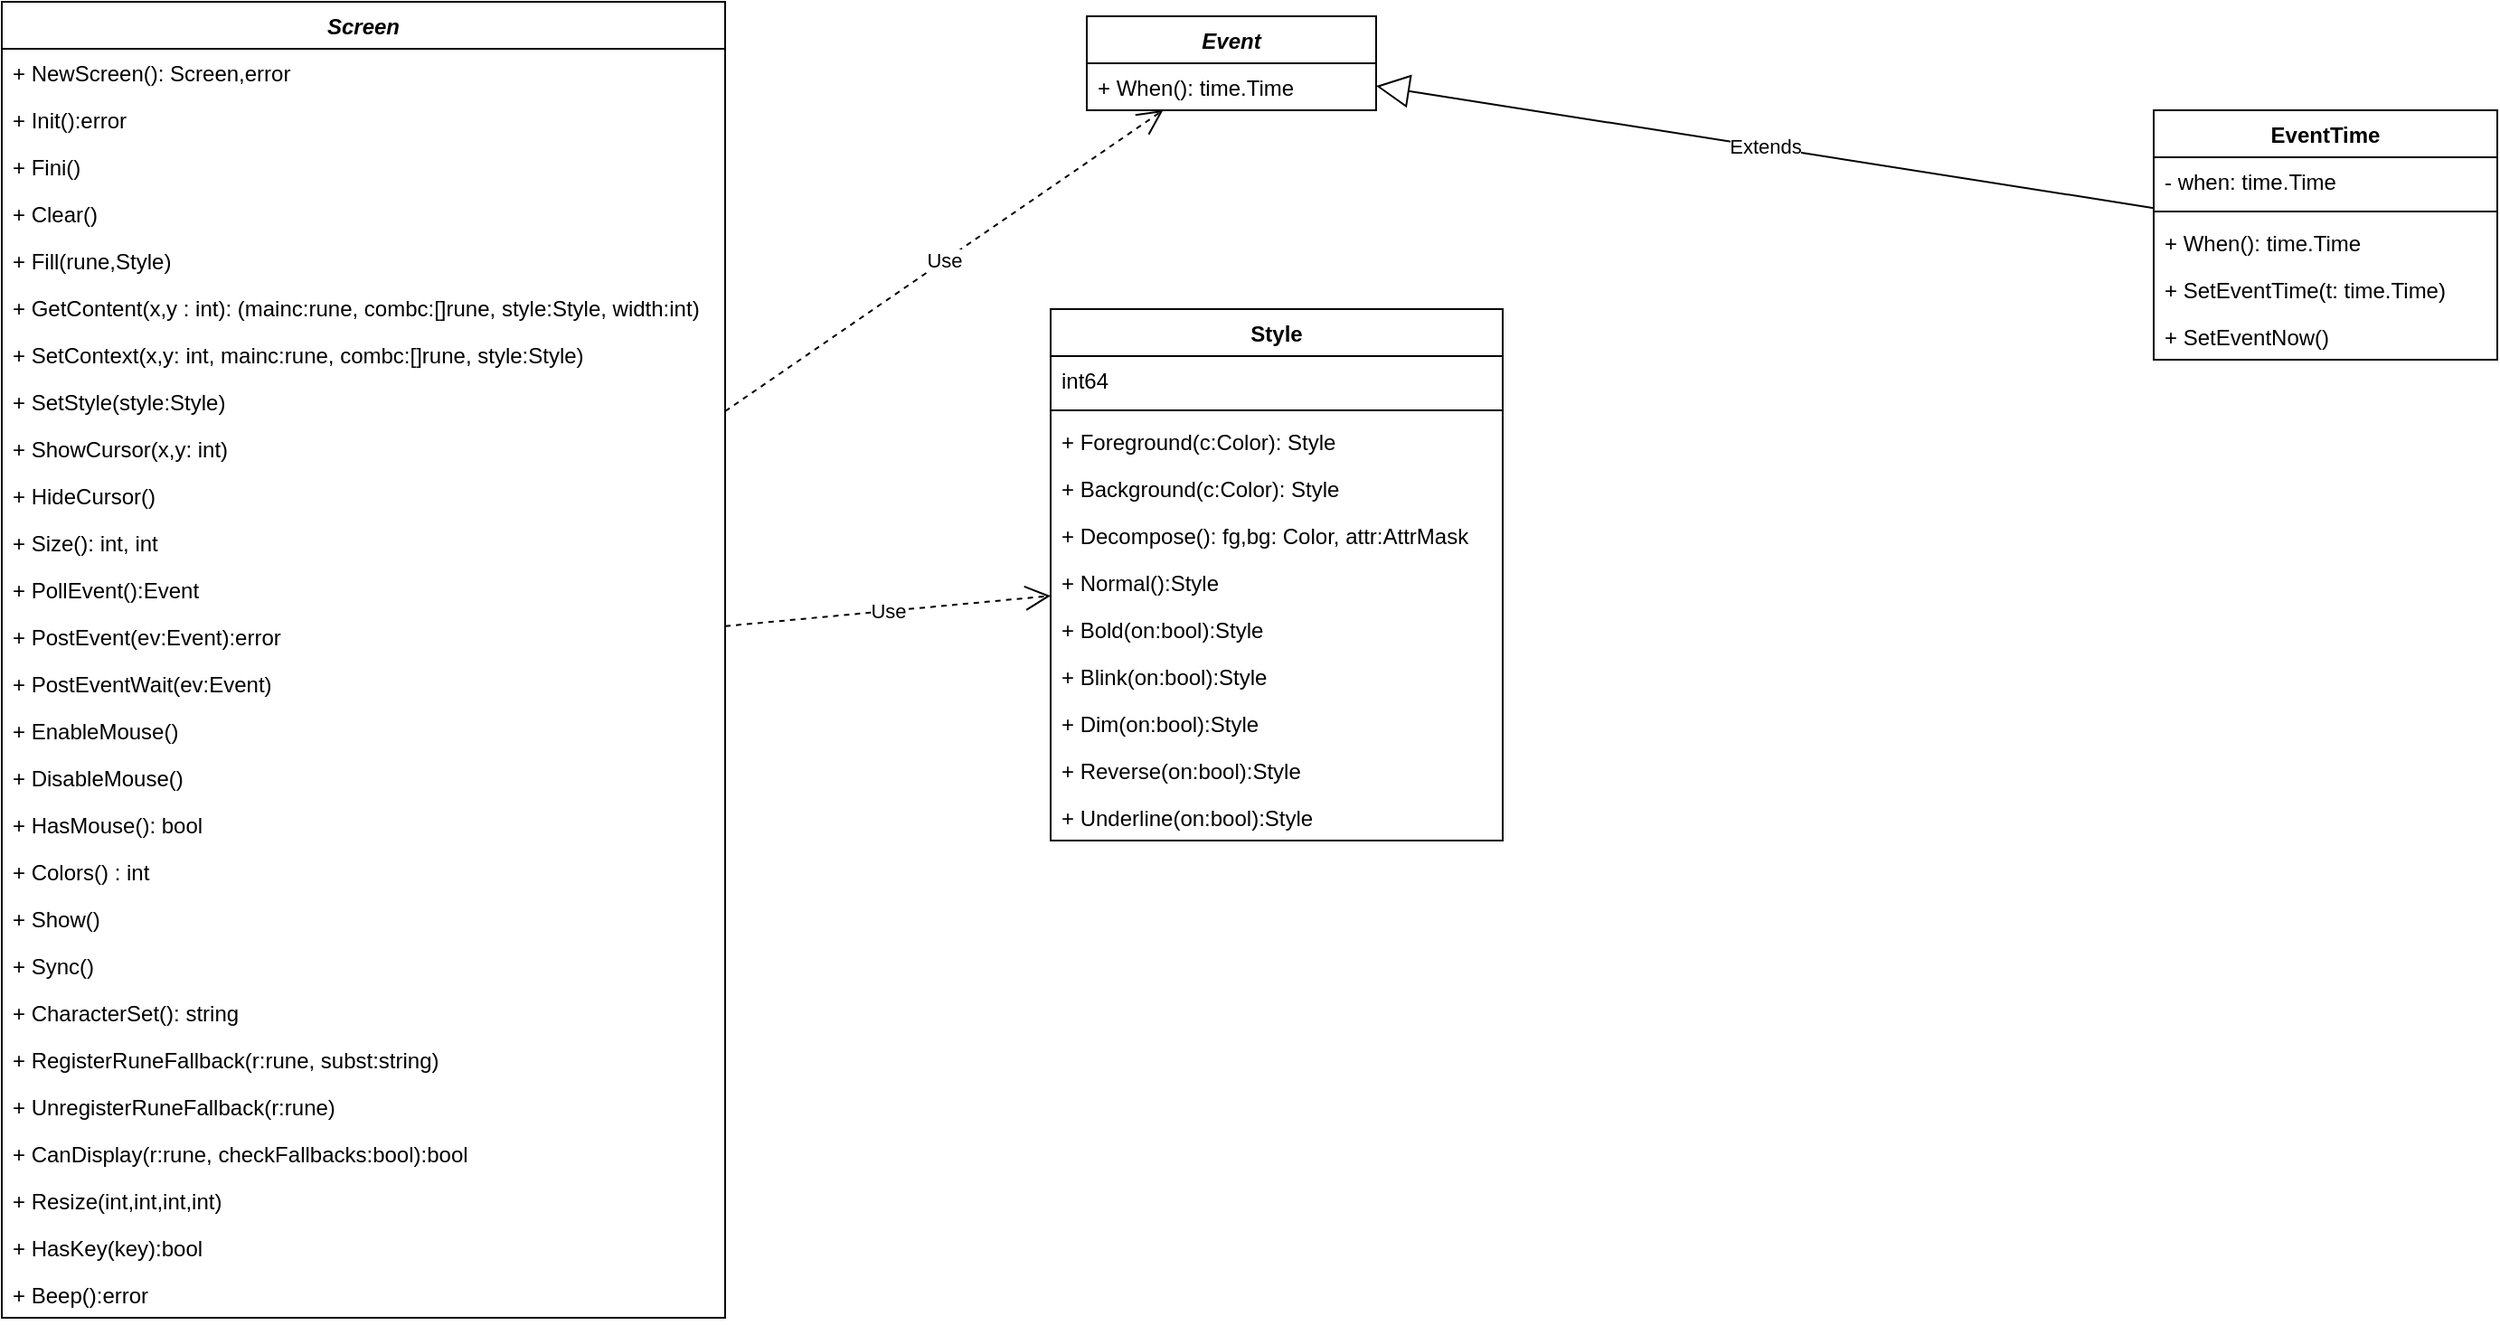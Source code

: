 <mxfile version="12.6.5" type="device"><diagram id="C5RBs43oDa-KdzZeNtuy" name="class"><mxGraphModel dx="492" dy="597" grid="1" gridSize="10" guides="1" tooltips="1" connect="1" arrows="1" fold="1" page="1" pageScale="1" pageWidth="827" pageHeight="1169" math="0" shadow="0"><root><mxCell id="WIyWlLk6GJQsqaUBKTNV-0"/><mxCell id="WIyWlLk6GJQsqaUBKTNV-1" parent="WIyWlLk6GJQsqaUBKTNV-0"/><mxCell id="Vh5zYeEqqJdyDtX7NODj-0" value="Screen" style="swimlane;fontStyle=3;align=center;verticalAlign=top;childLayout=stackLayout;horizontal=1;startSize=26;horizontalStack=0;resizeParent=1;resizeParentMax=0;resizeLast=0;collapsible=1;marginBottom=0;" vertex="1" parent="WIyWlLk6GJQsqaUBKTNV-1"><mxGeometry x="70" y="70" width="400" height="728" as="geometry"/></mxCell><mxCell id="Vh5zYeEqqJdyDtX7NODj-1" value="+ NewScreen(): Screen,error" style="text;strokeColor=none;fillColor=none;align=left;verticalAlign=top;spacingLeft=4;spacingRight=4;overflow=hidden;rotatable=0;points=[[0,0.5],[1,0.5]];portConstraint=eastwest;" vertex="1" parent="Vh5zYeEqqJdyDtX7NODj-0"><mxGeometry y="26" width="400" height="26" as="geometry"/></mxCell><mxCell id="Vh5zYeEqqJdyDtX7NODj-3" value="+ Init():error" style="text;strokeColor=none;fillColor=none;align=left;verticalAlign=top;spacingLeft=4;spacingRight=4;overflow=hidden;rotatable=0;points=[[0,0.5],[1,0.5]];portConstraint=eastwest;" vertex="1" parent="Vh5zYeEqqJdyDtX7NODj-0"><mxGeometry y="52" width="400" height="26" as="geometry"/></mxCell><mxCell id="Vh5zYeEqqJdyDtX7NODj-6" value="+ Fini()" style="text;strokeColor=none;fillColor=none;align=left;verticalAlign=top;spacingLeft=4;spacingRight=4;overflow=hidden;rotatable=0;points=[[0,0.5],[1,0.5]];portConstraint=eastwest;" vertex="1" parent="Vh5zYeEqqJdyDtX7NODj-0"><mxGeometry y="78" width="400" height="26" as="geometry"/></mxCell><mxCell id="Vh5zYeEqqJdyDtX7NODj-7" value="+ Clear()" style="text;strokeColor=none;fillColor=none;align=left;verticalAlign=top;spacingLeft=4;spacingRight=4;overflow=hidden;rotatable=0;points=[[0,0.5],[1,0.5]];portConstraint=eastwest;" vertex="1" parent="Vh5zYeEqqJdyDtX7NODj-0"><mxGeometry y="104" width="400" height="26" as="geometry"/></mxCell><mxCell id="Vh5zYeEqqJdyDtX7NODj-8" value="+ Fill(rune,Style)" style="text;strokeColor=none;fillColor=none;align=left;verticalAlign=top;spacingLeft=4;spacingRight=4;overflow=hidden;rotatable=0;points=[[0,0.5],[1,0.5]];portConstraint=eastwest;" vertex="1" parent="Vh5zYeEqqJdyDtX7NODj-0"><mxGeometry y="130" width="400" height="26" as="geometry"/></mxCell><mxCell id="Vh5zYeEqqJdyDtX7NODj-9" value="+ GetContent(x,y : int): (mainc:rune, combc:[]rune, style:Style, width:int)" style="text;strokeColor=none;fillColor=none;align=left;verticalAlign=top;spacingLeft=4;spacingRight=4;overflow=hidden;rotatable=0;points=[[0,0.5],[1,0.5]];portConstraint=eastwest;" vertex="1" parent="Vh5zYeEqqJdyDtX7NODj-0"><mxGeometry y="156" width="400" height="26" as="geometry"/></mxCell><mxCell id="Vh5zYeEqqJdyDtX7NODj-10" value="+ SetContext(x,y: int, mainc:rune, combc:[]rune, style:Style)" style="text;strokeColor=none;fillColor=none;align=left;verticalAlign=top;spacingLeft=4;spacingRight=4;overflow=hidden;rotatable=0;points=[[0,0.5],[1,0.5]];portConstraint=eastwest;" vertex="1" parent="Vh5zYeEqqJdyDtX7NODj-0"><mxGeometry y="182" width="400" height="26" as="geometry"/></mxCell><mxCell id="Vh5zYeEqqJdyDtX7NODj-19" value="+ SetStyle(style:Style)" style="text;strokeColor=none;fillColor=none;align=left;verticalAlign=top;spacingLeft=4;spacingRight=4;overflow=hidden;rotatable=0;points=[[0,0.5],[1,0.5]];portConstraint=eastwest;" vertex="1" parent="Vh5zYeEqqJdyDtX7NODj-0"><mxGeometry y="208" width="400" height="26" as="geometry"/></mxCell><mxCell id="Vh5zYeEqqJdyDtX7NODj-20" value="+ ShowCursor(x,y: int)" style="text;strokeColor=none;fillColor=none;align=left;verticalAlign=top;spacingLeft=4;spacingRight=4;overflow=hidden;rotatable=0;points=[[0,0.5],[1,0.5]];portConstraint=eastwest;" vertex="1" parent="Vh5zYeEqqJdyDtX7NODj-0"><mxGeometry y="234" width="400" height="26" as="geometry"/></mxCell><mxCell id="Vh5zYeEqqJdyDtX7NODj-21" value="+ HideCursor()" style="text;strokeColor=none;fillColor=none;align=left;verticalAlign=top;spacingLeft=4;spacingRight=4;overflow=hidden;rotatable=0;points=[[0,0.5],[1,0.5]];portConstraint=eastwest;" vertex="1" parent="Vh5zYeEqqJdyDtX7NODj-0"><mxGeometry y="260" width="400" height="26" as="geometry"/></mxCell><mxCell id="Vh5zYeEqqJdyDtX7NODj-22" value="+ Size(): int, int" style="text;strokeColor=none;fillColor=none;align=left;verticalAlign=top;spacingLeft=4;spacingRight=4;overflow=hidden;rotatable=0;points=[[0,0.5],[1,0.5]];portConstraint=eastwest;" vertex="1" parent="Vh5zYeEqqJdyDtX7NODj-0"><mxGeometry y="286" width="400" height="26" as="geometry"/></mxCell><mxCell id="Vh5zYeEqqJdyDtX7NODj-23" value="+ PollEvent():Event" style="text;strokeColor=none;fillColor=none;align=left;verticalAlign=top;spacingLeft=4;spacingRight=4;overflow=hidden;rotatable=0;points=[[0,0.5],[1,0.5]];portConstraint=eastwest;" vertex="1" parent="Vh5zYeEqqJdyDtX7NODj-0"><mxGeometry y="312" width="400" height="26" as="geometry"/></mxCell><mxCell id="Vh5zYeEqqJdyDtX7NODj-24" value="+ PostEvent(ev:Event):error" style="text;strokeColor=none;fillColor=none;align=left;verticalAlign=top;spacingLeft=4;spacingRight=4;overflow=hidden;rotatable=0;points=[[0,0.5],[1,0.5]];portConstraint=eastwest;" vertex="1" parent="Vh5zYeEqqJdyDtX7NODj-0"><mxGeometry y="338" width="400" height="26" as="geometry"/></mxCell><mxCell id="Vh5zYeEqqJdyDtX7NODj-25" value="+ PostEventWait(ev:Event)" style="text;strokeColor=none;fillColor=none;align=left;verticalAlign=top;spacingLeft=4;spacingRight=4;overflow=hidden;rotatable=0;points=[[0,0.5],[1,0.5]];portConstraint=eastwest;" vertex="1" parent="Vh5zYeEqqJdyDtX7NODj-0"><mxGeometry y="364" width="400" height="26" as="geometry"/></mxCell><mxCell id="Vh5zYeEqqJdyDtX7NODj-26" value="+ EnableMouse()" style="text;strokeColor=none;fillColor=none;align=left;verticalAlign=top;spacingLeft=4;spacingRight=4;overflow=hidden;rotatable=0;points=[[0,0.5],[1,0.5]];portConstraint=eastwest;" vertex="1" parent="Vh5zYeEqqJdyDtX7NODj-0"><mxGeometry y="390" width="400" height="26" as="geometry"/></mxCell><mxCell id="Vh5zYeEqqJdyDtX7NODj-27" value="+ DisableMouse()" style="text;strokeColor=none;fillColor=none;align=left;verticalAlign=top;spacingLeft=4;spacingRight=4;overflow=hidden;rotatable=0;points=[[0,0.5],[1,0.5]];portConstraint=eastwest;" vertex="1" parent="Vh5zYeEqqJdyDtX7NODj-0"><mxGeometry y="416" width="400" height="26" as="geometry"/></mxCell><mxCell id="Vh5zYeEqqJdyDtX7NODj-28" value="+ HasMouse(): bool" style="text;strokeColor=none;fillColor=none;align=left;verticalAlign=top;spacingLeft=4;spacingRight=4;overflow=hidden;rotatable=0;points=[[0,0.5],[1,0.5]];portConstraint=eastwest;" vertex="1" parent="Vh5zYeEqqJdyDtX7NODj-0"><mxGeometry y="442" width="400" height="26" as="geometry"/></mxCell><mxCell id="Vh5zYeEqqJdyDtX7NODj-29" value="+ Colors() : int" style="text;strokeColor=none;fillColor=none;align=left;verticalAlign=top;spacingLeft=4;spacingRight=4;overflow=hidden;rotatable=0;points=[[0,0.5],[1,0.5]];portConstraint=eastwest;" vertex="1" parent="Vh5zYeEqqJdyDtX7NODj-0"><mxGeometry y="468" width="400" height="26" as="geometry"/></mxCell><mxCell id="Vh5zYeEqqJdyDtX7NODj-30" value="+ Show()" style="text;strokeColor=none;fillColor=none;align=left;verticalAlign=top;spacingLeft=4;spacingRight=4;overflow=hidden;rotatable=0;points=[[0,0.5],[1,0.5]];portConstraint=eastwest;" vertex="1" parent="Vh5zYeEqqJdyDtX7NODj-0"><mxGeometry y="494" width="400" height="26" as="geometry"/></mxCell><mxCell id="Vh5zYeEqqJdyDtX7NODj-31" value="+ Sync()" style="text;strokeColor=none;fillColor=none;align=left;verticalAlign=top;spacingLeft=4;spacingRight=4;overflow=hidden;rotatable=0;points=[[0,0.5],[1,0.5]];portConstraint=eastwest;" vertex="1" parent="Vh5zYeEqqJdyDtX7NODj-0"><mxGeometry y="520" width="400" height="26" as="geometry"/></mxCell><mxCell id="Vh5zYeEqqJdyDtX7NODj-32" value="+ CharacterSet(): string" style="text;strokeColor=none;fillColor=none;align=left;verticalAlign=top;spacingLeft=4;spacingRight=4;overflow=hidden;rotatable=0;points=[[0,0.5],[1,0.5]];portConstraint=eastwest;" vertex="1" parent="Vh5zYeEqqJdyDtX7NODj-0"><mxGeometry y="546" width="400" height="26" as="geometry"/></mxCell><mxCell id="Vh5zYeEqqJdyDtX7NODj-33" value="+ RegisterRuneFallback(r:rune, subst:string)" style="text;strokeColor=none;fillColor=none;align=left;verticalAlign=top;spacingLeft=4;spacingRight=4;overflow=hidden;rotatable=0;points=[[0,0.5],[1,0.5]];portConstraint=eastwest;" vertex="1" parent="Vh5zYeEqqJdyDtX7NODj-0"><mxGeometry y="572" width="400" height="26" as="geometry"/></mxCell><mxCell id="Vh5zYeEqqJdyDtX7NODj-34" value="+ UnregisterRuneFallback(r:rune)" style="text;strokeColor=none;fillColor=none;align=left;verticalAlign=top;spacingLeft=4;spacingRight=4;overflow=hidden;rotatable=0;points=[[0,0.5],[1,0.5]];portConstraint=eastwest;" vertex="1" parent="Vh5zYeEqqJdyDtX7NODj-0"><mxGeometry y="598" width="400" height="26" as="geometry"/></mxCell><mxCell id="Vh5zYeEqqJdyDtX7NODj-35" value="+ CanDisplay(r:rune, checkFallbacks:bool):bool" style="text;strokeColor=none;fillColor=none;align=left;verticalAlign=top;spacingLeft=4;spacingRight=4;overflow=hidden;rotatable=0;points=[[0,0.5],[1,0.5]];portConstraint=eastwest;" vertex="1" parent="Vh5zYeEqqJdyDtX7NODj-0"><mxGeometry y="624" width="400" height="26" as="geometry"/></mxCell><mxCell id="Vh5zYeEqqJdyDtX7NODj-36" value="+ Resize(int,int,int,int)" style="text;strokeColor=none;fillColor=none;align=left;verticalAlign=top;spacingLeft=4;spacingRight=4;overflow=hidden;rotatable=0;points=[[0,0.5],[1,0.5]];portConstraint=eastwest;" vertex="1" parent="Vh5zYeEqqJdyDtX7NODj-0"><mxGeometry y="650" width="400" height="26" as="geometry"/></mxCell><mxCell id="Vh5zYeEqqJdyDtX7NODj-37" value="+ HasKey(key):bool" style="text;strokeColor=none;fillColor=none;align=left;verticalAlign=top;spacingLeft=4;spacingRight=4;overflow=hidden;rotatable=0;points=[[0,0.5],[1,0.5]];portConstraint=eastwest;" vertex="1" parent="Vh5zYeEqqJdyDtX7NODj-0"><mxGeometry y="676" width="400" height="26" as="geometry"/></mxCell><mxCell id="Vh5zYeEqqJdyDtX7NODj-38" value="+ Beep():error" style="text;strokeColor=none;fillColor=none;align=left;verticalAlign=top;spacingLeft=4;spacingRight=4;overflow=hidden;rotatable=0;points=[[0,0.5],[1,0.5]];portConstraint=eastwest;" vertex="1" parent="Vh5zYeEqqJdyDtX7NODj-0"><mxGeometry y="702" width="400" height="26" as="geometry"/></mxCell><mxCell id="Vh5zYeEqqJdyDtX7NODj-39" value="Style" style="swimlane;fontStyle=1;align=center;verticalAlign=top;childLayout=stackLayout;horizontal=1;startSize=26;horizontalStack=0;resizeParent=1;resizeParentMax=0;resizeLast=0;collapsible=1;marginBottom=0;" vertex="1" parent="WIyWlLk6GJQsqaUBKTNV-1"><mxGeometry x="650" y="240" width="250" height="294" as="geometry"/></mxCell><mxCell id="Vh5zYeEqqJdyDtX7NODj-40" value="int64" style="text;strokeColor=none;fillColor=none;align=left;verticalAlign=top;spacingLeft=4;spacingRight=4;overflow=hidden;rotatable=0;points=[[0,0.5],[1,0.5]];portConstraint=eastwest;" vertex="1" parent="Vh5zYeEqqJdyDtX7NODj-39"><mxGeometry y="26" width="250" height="26" as="geometry"/></mxCell><mxCell id="Vh5zYeEqqJdyDtX7NODj-41" value="" style="line;strokeWidth=1;fillColor=none;align=left;verticalAlign=middle;spacingTop=-1;spacingLeft=3;spacingRight=3;rotatable=0;labelPosition=right;points=[];portConstraint=eastwest;" vertex="1" parent="Vh5zYeEqqJdyDtX7NODj-39"><mxGeometry y="52" width="250" height="8" as="geometry"/></mxCell><mxCell id="Vh5zYeEqqJdyDtX7NODj-42" value="+ Foreground(c:Color): Style" style="text;strokeColor=none;fillColor=none;align=left;verticalAlign=top;spacingLeft=4;spacingRight=4;overflow=hidden;rotatable=0;points=[[0,0.5],[1,0.5]];portConstraint=eastwest;" vertex="1" parent="Vh5zYeEqqJdyDtX7NODj-39"><mxGeometry y="60" width="250" height="26" as="geometry"/></mxCell><mxCell id="Vh5zYeEqqJdyDtX7NODj-43" value="+ Background(c:Color): Style" style="text;strokeColor=none;fillColor=none;align=left;verticalAlign=top;spacingLeft=4;spacingRight=4;overflow=hidden;rotatable=0;points=[[0,0.5],[1,0.5]];portConstraint=eastwest;" vertex="1" parent="Vh5zYeEqqJdyDtX7NODj-39"><mxGeometry y="86" width="250" height="26" as="geometry"/></mxCell><mxCell id="Vh5zYeEqqJdyDtX7NODj-44" value="+ Decompose(): fg,bg: Color, attr:AttrMask" style="text;strokeColor=none;fillColor=none;align=left;verticalAlign=top;spacingLeft=4;spacingRight=4;overflow=hidden;rotatable=0;points=[[0,0.5],[1,0.5]];portConstraint=eastwest;" vertex="1" parent="Vh5zYeEqqJdyDtX7NODj-39"><mxGeometry y="112" width="250" height="26" as="geometry"/></mxCell><mxCell id="Vh5zYeEqqJdyDtX7NODj-45" value="+ Normal():Style" style="text;strokeColor=none;fillColor=none;align=left;verticalAlign=top;spacingLeft=4;spacingRight=4;overflow=hidden;rotatable=0;points=[[0,0.5],[1,0.5]];portConstraint=eastwest;" vertex="1" parent="Vh5zYeEqqJdyDtX7NODj-39"><mxGeometry y="138" width="250" height="26" as="geometry"/></mxCell><mxCell id="Vh5zYeEqqJdyDtX7NODj-46" value="+ Bold(on:bool):Style" style="text;strokeColor=none;fillColor=none;align=left;verticalAlign=top;spacingLeft=4;spacingRight=4;overflow=hidden;rotatable=0;points=[[0,0.5],[1,0.5]];portConstraint=eastwest;" vertex="1" parent="Vh5zYeEqqJdyDtX7NODj-39"><mxGeometry y="164" width="250" height="26" as="geometry"/></mxCell><mxCell id="Vh5zYeEqqJdyDtX7NODj-47" value="+ Blink(on:bool):Style" style="text;strokeColor=none;fillColor=none;align=left;verticalAlign=top;spacingLeft=4;spacingRight=4;overflow=hidden;rotatable=0;points=[[0,0.5],[1,0.5]];portConstraint=eastwest;" vertex="1" parent="Vh5zYeEqqJdyDtX7NODj-39"><mxGeometry y="190" width="250" height="26" as="geometry"/></mxCell><mxCell id="Vh5zYeEqqJdyDtX7NODj-48" value="+ Dim(on:bool):Style" style="text;strokeColor=none;fillColor=none;align=left;verticalAlign=top;spacingLeft=4;spacingRight=4;overflow=hidden;rotatable=0;points=[[0,0.5],[1,0.5]];portConstraint=eastwest;" vertex="1" parent="Vh5zYeEqqJdyDtX7NODj-39"><mxGeometry y="216" width="250" height="26" as="geometry"/></mxCell><mxCell id="Vh5zYeEqqJdyDtX7NODj-49" value="+ Reverse(on:bool):Style" style="text;strokeColor=none;fillColor=none;align=left;verticalAlign=top;spacingLeft=4;spacingRight=4;overflow=hidden;rotatable=0;points=[[0,0.5],[1,0.5]];portConstraint=eastwest;" vertex="1" parent="Vh5zYeEqqJdyDtX7NODj-39"><mxGeometry y="242" width="250" height="26" as="geometry"/></mxCell><mxCell id="Vh5zYeEqqJdyDtX7NODj-50" value="+ Underline(on:bool):Style" style="text;strokeColor=none;fillColor=none;align=left;verticalAlign=top;spacingLeft=4;spacingRight=4;overflow=hidden;rotatable=0;points=[[0,0.5],[1,0.5]];portConstraint=eastwest;" vertex="1" parent="Vh5zYeEqqJdyDtX7NODj-39"><mxGeometry y="268" width="250" height="26" as="geometry"/></mxCell><mxCell id="Vh5zYeEqqJdyDtX7NODj-51" value="Use" style="endArrow=open;endSize=12;dashed=1;html=1;" edge="1" parent="WIyWlLk6GJQsqaUBKTNV-1" source="Vh5zYeEqqJdyDtX7NODj-0" target="Vh5zYeEqqJdyDtX7NODj-39"><mxGeometry width="160" relative="1" as="geometry"><mxPoint x="510" y="260" as="sourcePoint"/><mxPoint x="670" y="260" as="targetPoint"/></mxGeometry></mxCell><mxCell id="Vh5zYeEqqJdyDtX7NODj-52" value="Event" style="swimlane;fontStyle=3;align=center;verticalAlign=top;childLayout=stackLayout;horizontal=1;startSize=26;horizontalStack=0;resizeParent=1;resizeParentMax=0;resizeLast=0;collapsible=1;marginBottom=0;" vertex="1" parent="WIyWlLk6GJQsqaUBKTNV-1"><mxGeometry x="670" y="78" width="160" height="52" as="geometry"/></mxCell><mxCell id="Vh5zYeEqqJdyDtX7NODj-55" value="+ When(): time.Time" style="text;strokeColor=none;fillColor=none;align=left;verticalAlign=top;spacingLeft=4;spacingRight=4;overflow=hidden;rotatable=0;points=[[0,0.5],[1,0.5]];portConstraint=eastwest;" vertex="1" parent="Vh5zYeEqqJdyDtX7NODj-52"><mxGeometry y="26" width="160" height="26" as="geometry"/></mxCell><mxCell id="Vh5zYeEqqJdyDtX7NODj-56" value="EventTime" style="swimlane;fontStyle=1;align=center;verticalAlign=top;childLayout=stackLayout;horizontal=1;startSize=26;horizontalStack=0;resizeParent=1;resizeParentMax=0;resizeLast=0;collapsible=1;marginBottom=0;" vertex="1" parent="WIyWlLk6GJQsqaUBKTNV-1"><mxGeometry x="1260" y="130" width="190" height="138" as="geometry"/></mxCell><mxCell id="Vh5zYeEqqJdyDtX7NODj-57" value="- when: time.Time" style="text;strokeColor=none;fillColor=none;align=left;verticalAlign=top;spacingLeft=4;spacingRight=4;overflow=hidden;rotatable=0;points=[[0,0.5],[1,0.5]];portConstraint=eastwest;" vertex="1" parent="Vh5zYeEqqJdyDtX7NODj-56"><mxGeometry y="26" width="190" height="26" as="geometry"/></mxCell><mxCell id="Vh5zYeEqqJdyDtX7NODj-58" value="" style="line;strokeWidth=1;fillColor=none;align=left;verticalAlign=middle;spacingTop=-1;spacingLeft=3;spacingRight=3;rotatable=0;labelPosition=right;points=[];portConstraint=eastwest;" vertex="1" parent="Vh5zYeEqqJdyDtX7NODj-56"><mxGeometry y="52" width="190" height="8" as="geometry"/></mxCell><mxCell id="Vh5zYeEqqJdyDtX7NODj-59" value="+ When(): time.Time" style="text;strokeColor=none;fillColor=none;align=left;verticalAlign=top;spacingLeft=4;spacingRight=4;overflow=hidden;rotatable=0;points=[[0,0.5],[1,0.5]];portConstraint=eastwest;" vertex="1" parent="Vh5zYeEqqJdyDtX7NODj-56"><mxGeometry y="60" width="190" height="26" as="geometry"/></mxCell><mxCell id="Vh5zYeEqqJdyDtX7NODj-60" value="+ SetEventTime(t: time.Time)" style="text;strokeColor=none;fillColor=none;align=left;verticalAlign=top;spacingLeft=4;spacingRight=4;overflow=hidden;rotatable=0;points=[[0,0.5],[1,0.5]];portConstraint=eastwest;" vertex="1" parent="Vh5zYeEqqJdyDtX7NODj-56"><mxGeometry y="86" width="190" height="26" as="geometry"/></mxCell><mxCell id="Vh5zYeEqqJdyDtX7NODj-61" value="+ SetEventNow()" style="text;strokeColor=none;fillColor=none;align=left;verticalAlign=top;spacingLeft=4;spacingRight=4;overflow=hidden;rotatable=0;points=[[0,0.5],[1,0.5]];portConstraint=eastwest;" vertex="1" parent="Vh5zYeEqqJdyDtX7NODj-56"><mxGeometry y="112" width="190" height="26" as="geometry"/></mxCell><mxCell id="Vh5zYeEqqJdyDtX7NODj-62" value="Extends" style="endArrow=block;endSize=16;endFill=0;html=1;" edge="1" parent="WIyWlLk6GJQsqaUBKTNV-1" source="Vh5zYeEqqJdyDtX7NODj-56" target="Vh5zYeEqqJdyDtX7NODj-52"><mxGeometry width="160" relative="1" as="geometry"><mxPoint x="980" y="310" as="sourcePoint"/><mxPoint x="1160" y="260" as="targetPoint"/></mxGeometry></mxCell><mxCell id="Vh5zYeEqqJdyDtX7NODj-63" value="Use" style="endArrow=open;endSize=12;dashed=1;html=1;" edge="1" parent="WIyWlLk6GJQsqaUBKTNV-1" source="Vh5zYeEqqJdyDtX7NODj-0" target="Vh5zYeEqqJdyDtX7NODj-52"><mxGeometry width="160" relative="1" as="geometry"><mxPoint x="500" y="180" as="sourcePoint"/><mxPoint x="660" y="180" as="targetPoint"/></mxGeometry></mxCell></root></mxGraphModel></diagram></mxfile>